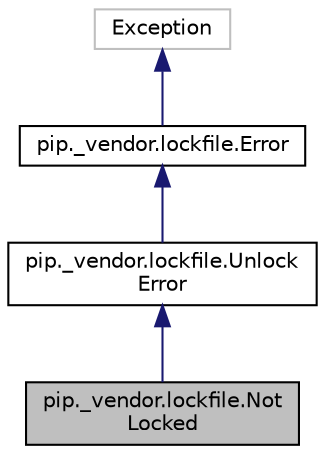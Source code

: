 digraph "pip._vendor.lockfile.NotLocked"
{
  edge [fontname="Helvetica",fontsize="10",labelfontname="Helvetica",labelfontsize="10"];
  node [fontname="Helvetica",fontsize="10",shape=record];
  Node0 [label="pip._vendor.lockfile.Not\lLocked",height=0.2,width=0.4,color="black", fillcolor="grey75", style="filled", fontcolor="black"];
  Node1 -> Node0 [dir="back",color="midnightblue",fontsize="10",style="solid",fontname="Helvetica"];
  Node1 [label="pip._vendor.lockfile.Unlock\lError",height=0.2,width=0.4,color="black", fillcolor="white", style="filled",URL="$classpip_1_1__vendor_1_1lockfile_1_1_unlock_error.html"];
  Node2 -> Node1 [dir="back",color="midnightblue",fontsize="10",style="solid",fontname="Helvetica"];
  Node2 [label="pip._vendor.lockfile.Error",height=0.2,width=0.4,color="black", fillcolor="white", style="filled",URL="$classpip_1_1__vendor_1_1lockfile_1_1_error.html"];
  Node3 -> Node2 [dir="back",color="midnightblue",fontsize="10",style="solid",fontname="Helvetica"];
  Node3 [label="Exception",height=0.2,width=0.4,color="grey75", fillcolor="white", style="filled"];
}
